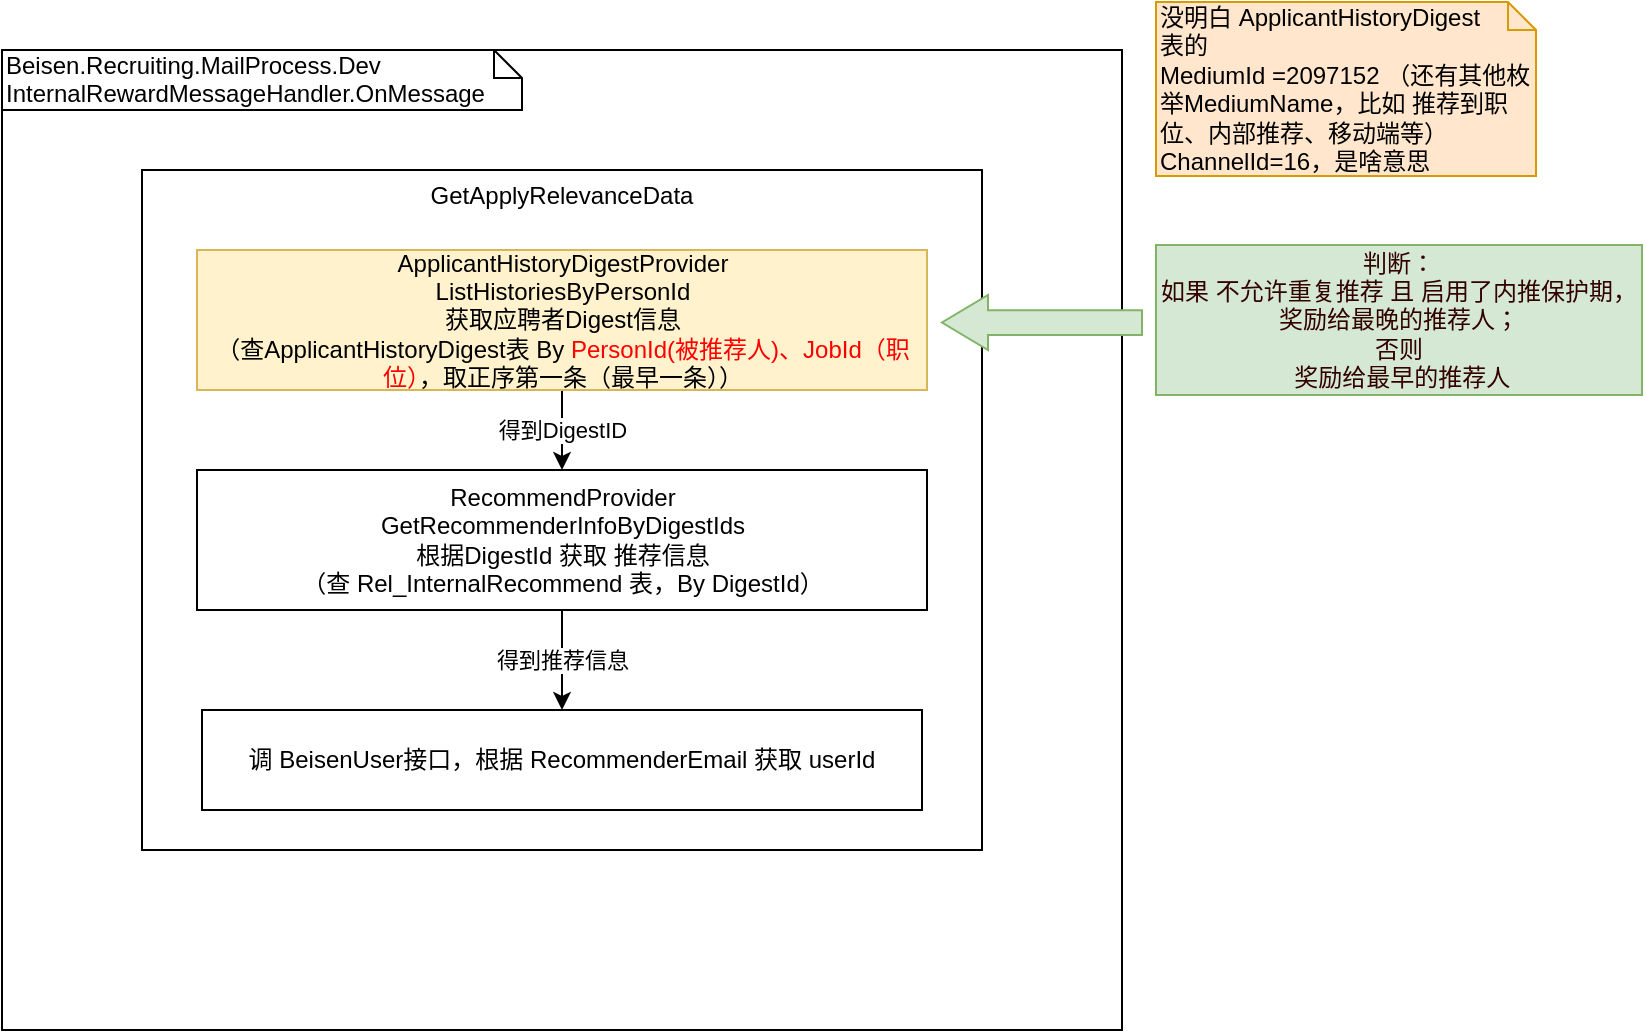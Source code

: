 <mxfile version="13.8.1" type="github">
  <diagram id="hxceB8bhMO8N4iSGg5qn" name="Page-1">
    <mxGraphModel dx="1422" dy="762" grid="1" gridSize="10" guides="1" tooltips="1" connect="1" arrows="1" fold="1" page="1" pageScale="1" pageWidth="1654" pageHeight="2336" math="0" shadow="0">
      <root>
        <mxCell id="0" />
        <mxCell id="1" parent="0" />
        <mxCell id="eFzzsfOAj4i4j4rAg_sY-4" value="" style="rounded=0;whiteSpace=wrap;html=1;" vertex="1" parent="1">
          <mxGeometry x="250" y="170" width="560" height="490" as="geometry" />
        </mxCell>
        <mxCell id="eFzzsfOAj4i4j4rAg_sY-12" value="" style="rounded=0;whiteSpace=wrap;html=1;" vertex="1" parent="1">
          <mxGeometry x="320" y="230" width="420" height="340" as="geometry" />
        </mxCell>
        <mxCell id="eFzzsfOAj4i4j4rAg_sY-3" value="Beisen.Recruiting.MailProcess.Dev&lt;br&gt;InternalRewardMessageHandler.OnMessage" style="shape=note;whiteSpace=wrap;html=1;size=14;verticalAlign=top;align=left;spacingTop=-6;" vertex="1" parent="1">
          <mxGeometry x="250" y="170" width="260" height="30" as="geometry" />
        </mxCell>
        <mxCell id="eFzzsfOAj4i4j4rAg_sY-9" value="得到DigestID" style="edgeStyle=orthogonalEdgeStyle;rounded=0;orthogonalLoop=1;jettySize=auto;html=1;" edge="1" parent="1" source="eFzzsfOAj4i4j4rAg_sY-6" target="eFzzsfOAj4i4j4rAg_sY-8">
          <mxGeometry relative="1" as="geometry" />
        </mxCell>
        <mxCell id="eFzzsfOAj4i4j4rAg_sY-6" value="ApplicantHistoryDigestProvider&lt;br&gt;ListHistoriesByPersonId&lt;br&gt;获取应聘者Digest信息&lt;br&gt;（查ApplicantHistoryDigest表 By &lt;font color=&quot;#ff0000&quot;&gt;PersonId(被推荐人)、JobId（职位）&lt;/font&gt;，取正序第一条（最早一条））" style="rounded=0;whiteSpace=wrap;html=1;fillColor=#fff2cc;strokeColor=#d6b656;" vertex="1" parent="1">
          <mxGeometry x="347.5" y="270" width="365" height="70" as="geometry" />
        </mxCell>
        <mxCell id="eFzzsfOAj4i4j4rAg_sY-7" value="没明白 ApplicantHistoryDigest &lt;br&gt;表的 &lt;br&gt;MediumId =2097152 （还有其他枚举MediumName，比如 推荐到职位、内部推荐、移动端等）&lt;br&gt;ChannelId=16，是啥意思" style="shape=note;whiteSpace=wrap;html=1;size=14;verticalAlign=top;align=left;spacingTop=-6;fillColor=#ffe6cc;strokeColor=#d79b00;" vertex="1" parent="1">
          <mxGeometry x="827" y="146" width="190" height="87" as="geometry" />
        </mxCell>
        <mxCell id="eFzzsfOAj4i4j4rAg_sY-11" value="得到推荐信息" style="edgeStyle=orthogonalEdgeStyle;rounded=0;orthogonalLoop=1;jettySize=auto;html=1;" edge="1" parent="1" source="eFzzsfOAj4i4j4rAg_sY-8" target="eFzzsfOAj4i4j4rAg_sY-10">
          <mxGeometry relative="1" as="geometry">
            <mxPoint as="offset" />
          </mxGeometry>
        </mxCell>
        <mxCell id="eFzzsfOAj4i4j4rAg_sY-8" value="RecommendProvider&lt;br&gt;GetRecommenderInfoByDigestIds&lt;br&gt;根据DigestId 获取 推荐信息&lt;br&gt;（查 Rel_InternalRecommend 表，By DigestId）" style="rounded=0;whiteSpace=wrap;html=1;" vertex="1" parent="1">
          <mxGeometry x="347.5" y="380" width="365" height="70" as="geometry" />
        </mxCell>
        <mxCell id="eFzzsfOAj4i4j4rAg_sY-10" value="调 BeisenUser接口，根据 RecommenderEmail 获取 userId" style="whiteSpace=wrap;html=1;rounded=0;" vertex="1" parent="1">
          <mxGeometry x="350" y="500" width="360" height="50" as="geometry" />
        </mxCell>
        <mxCell id="eFzzsfOAj4i4j4rAg_sY-13" value="GetApplyRelevanceData" style="text;html=1;strokeColor=none;fillColor=none;align=center;verticalAlign=middle;whiteSpace=wrap;rounded=0;" vertex="1" parent="1">
          <mxGeometry x="510" y="233" width="40" height="20" as="geometry" />
        </mxCell>
        <mxCell id="eFzzsfOAj4i4j4rAg_sY-14" value="&lt;font color=&quot;#330000&quot;&gt;判断：&lt;br&gt;如果 不允许重复推荐 且 启用了内推保护期，&lt;br&gt;奖励给最晚的推荐人；&lt;br&gt;否则&lt;br&gt;&amp;nbsp;奖励给最早的推荐人&lt;br&gt;&lt;/font&gt;" style="rounded=0;whiteSpace=wrap;html=1;fillColor=#d5e8d4;strokeColor=#82B366;" vertex="1" parent="1">
          <mxGeometry x="827" y="267.5" width="243" height="75" as="geometry" />
        </mxCell>
        <mxCell id="eFzzsfOAj4i4j4rAg_sY-15" value="" style="html=1;shadow=0;dashed=0;align=center;verticalAlign=middle;shape=mxgraph.arrows2.arrow;dy=0.55;dx=23;flipH=1;notch=0;fillColor=#d5e8d4;strokeColor=#82b366;" vertex="1" parent="1">
          <mxGeometry x="720" y="292.5" width="100" height="27.5" as="geometry" />
        </mxCell>
      </root>
    </mxGraphModel>
  </diagram>
</mxfile>
